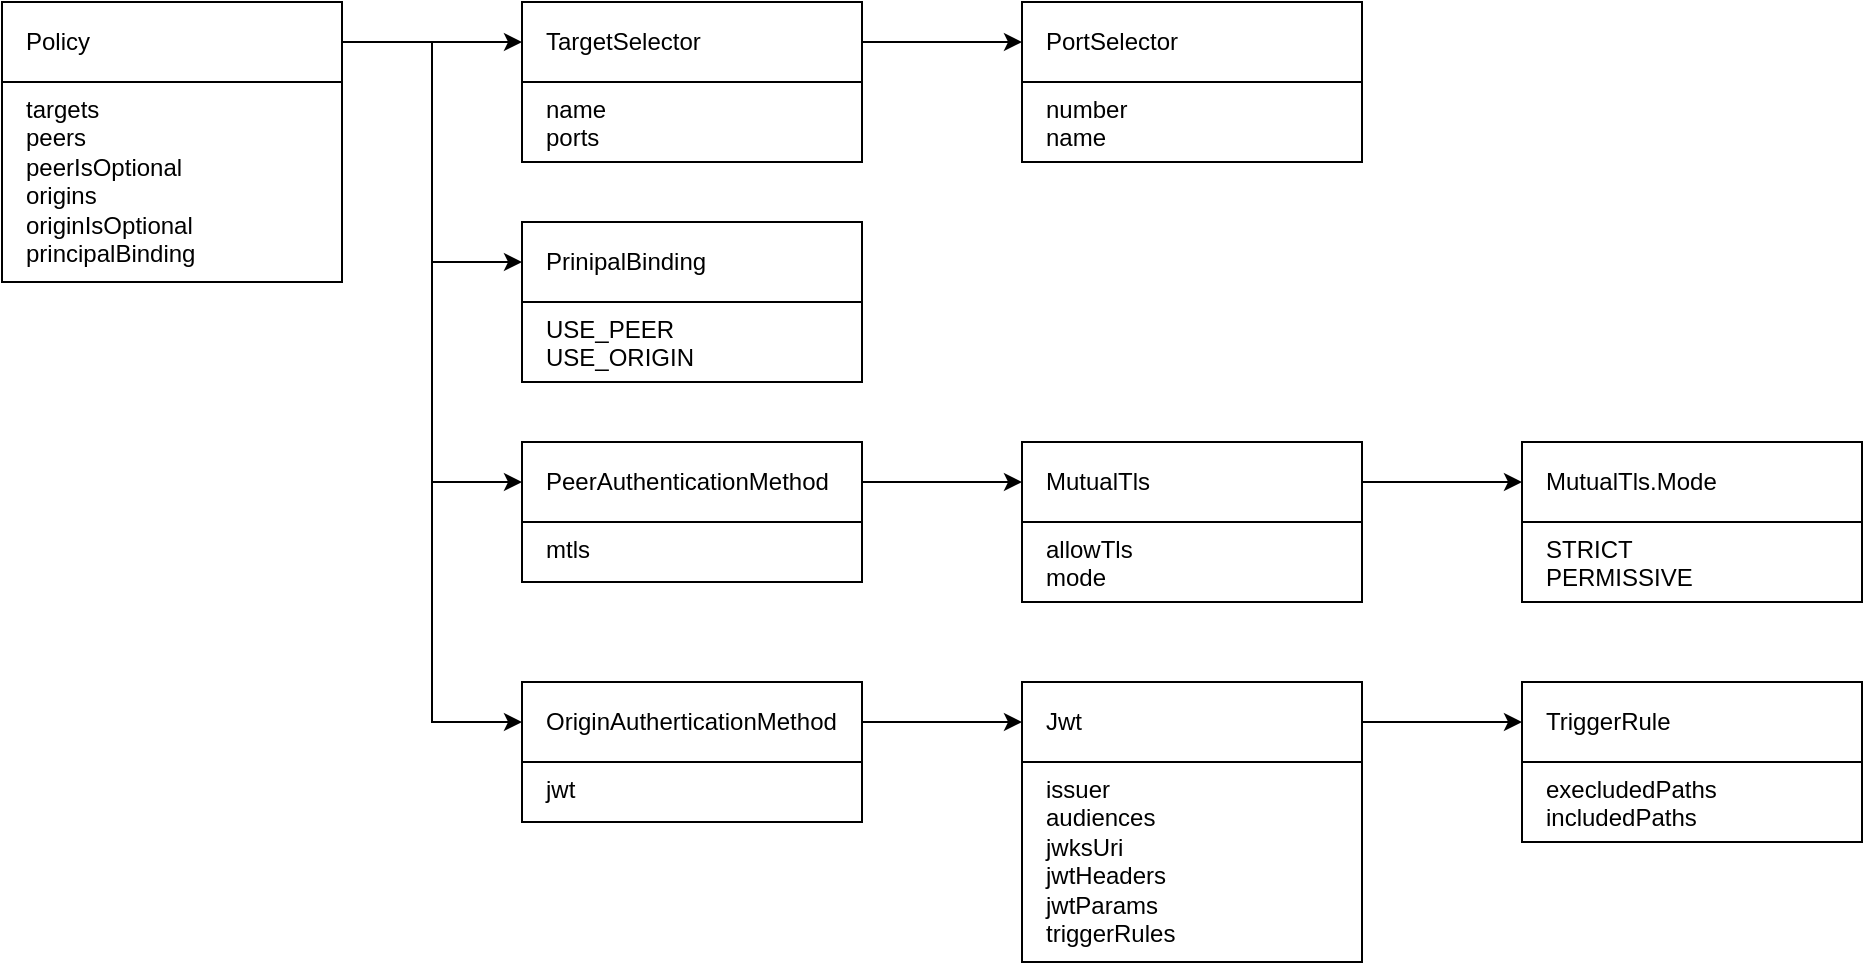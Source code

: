 <mxfile version="12.6.5" type="device"><diagram id="8MT-zA6qf3oMeMkfkJ2N" name="Page-1"><mxGraphModel dx="1024" dy="592" grid="1" gridSize="10" guides="1" tooltips="1" connect="1" arrows="1" fold="1" page="1" pageScale="1" pageWidth="2339" pageHeight="3300" math="0" shadow="0"><root><mxCell id="0"/><mxCell id="1" parent="0"/><mxCell id="DhbPjHJ6CPyT_Uq_jgEv-2" value="targets&lt;br&gt;peers&lt;br&gt;peerIsOptional&lt;br&gt;origins&lt;br&gt;originIsOptional&lt;br&gt;principalBinding" style="rounded=0;whiteSpace=wrap;html=1;spacingLeft=10;spacingTop=40;align=left;verticalAlign=top;" vertex="1" parent="1"><mxGeometry x="260" y="130" width="170" height="140" as="geometry"/></mxCell><mxCell id="DhbPjHJ6CPyT_Uq_jgEv-21" style="edgeStyle=orthogonalEdgeStyle;rounded=0;orthogonalLoop=1;jettySize=auto;html=1;entryX=0;entryY=0.5;entryDx=0;entryDy=0;" edge="1" parent="1" source="DhbPjHJ6CPyT_Uq_jgEv-1" target="DhbPjHJ6CPyT_Uq_jgEv-4"><mxGeometry relative="1" as="geometry"/></mxCell><mxCell id="DhbPjHJ6CPyT_Uq_jgEv-23" style="edgeStyle=orthogonalEdgeStyle;rounded=0;orthogonalLoop=1;jettySize=auto;html=1;entryX=0;entryY=0.5;entryDx=0;entryDy=0;" edge="1" parent="1" source="DhbPjHJ6CPyT_Uq_jgEv-1" target="DhbPjHJ6CPyT_Uq_jgEv-8"><mxGeometry relative="1" as="geometry"/></mxCell><mxCell id="DhbPjHJ6CPyT_Uq_jgEv-24" style="edgeStyle=orthogonalEdgeStyle;rounded=0;orthogonalLoop=1;jettySize=auto;html=1;entryX=0;entryY=0.5;entryDx=0;entryDy=0;" edge="1" parent="1" source="DhbPjHJ6CPyT_Uq_jgEv-1" target="DhbPjHJ6CPyT_Uq_jgEv-10"><mxGeometry relative="1" as="geometry"/></mxCell><mxCell id="DhbPjHJ6CPyT_Uq_jgEv-29" style="edgeStyle=orthogonalEdgeStyle;rounded=0;orthogonalLoop=1;jettySize=auto;html=1;entryX=0;entryY=0.5;entryDx=0;entryDy=0;" edge="1" parent="1" source="DhbPjHJ6CPyT_Uq_jgEv-1" target="DhbPjHJ6CPyT_Uq_jgEv-16"><mxGeometry relative="1" as="geometry"/></mxCell><mxCell id="DhbPjHJ6CPyT_Uq_jgEv-1" value="Policy" style="rounded=0;whiteSpace=wrap;html=1;align=left;spacingLeft=10;" vertex="1" parent="1"><mxGeometry x="260" y="130" width="170" height="40" as="geometry"/></mxCell><mxCell id="DhbPjHJ6CPyT_Uq_jgEv-3" value="name&lt;br&gt;ports" style="rounded=0;whiteSpace=wrap;html=1;spacingLeft=10;spacingTop=40;align=left;verticalAlign=top;" vertex="1" parent="1"><mxGeometry x="520" y="130" width="170" height="80" as="geometry"/></mxCell><mxCell id="DhbPjHJ6CPyT_Uq_jgEv-22" style="edgeStyle=orthogonalEdgeStyle;rounded=0;orthogonalLoop=1;jettySize=auto;html=1;" edge="1" parent="1" source="DhbPjHJ6CPyT_Uq_jgEv-4" target="DhbPjHJ6CPyT_Uq_jgEv-6"><mxGeometry relative="1" as="geometry"/></mxCell><mxCell id="DhbPjHJ6CPyT_Uq_jgEv-4" value="TargetSelector" style="rounded=0;whiteSpace=wrap;html=1;align=left;spacingLeft=10;" vertex="1" parent="1"><mxGeometry x="520" y="130" width="170" height="40" as="geometry"/></mxCell><mxCell id="DhbPjHJ6CPyT_Uq_jgEv-5" value="number&lt;br&gt;name" style="rounded=0;whiteSpace=wrap;html=1;spacingLeft=10;spacingTop=40;align=left;verticalAlign=top;" vertex="1" parent="1"><mxGeometry x="770" y="130" width="170" height="80" as="geometry"/></mxCell><mxCell id="DhbPjHJ6CPyT_Uq_jgEv-6" value="PortSelector" style="rounded=0;whiteSpace=wrap;html=1;align=left;spacingLeft=10;" vertex="1" parent="1"><mxGeometry x="770" y="130" width="170" height="40" as="geometry"/></mxCell><mxCell id="DhbPjHJ6CPyT_Uq_jgEv-7" value="USE_PEER&lt;br&gt;USE_ORIGIN" style="rounded=0;whiteSpace=wrap;html=1;spacingLeft=10;spacingTop=40;align=left;verticalAlign=top;" vertex="1" parent="1"><mxGeometry x="520" y="240" width="170" height="80" as="geometry"/></mxCell><mxCell id="DhbPjHJ6CPyT_Uq_jgEv-8" value="PrinipalBinding" style="rounded=0;whiteSpace=wrap;html=1;align=left;spacingLeft=10;" vertex="1" parent="1"><mxGeometry x="520" y="240" width="170" height="40" as="geometry"/></mxCell><mxCell id="DhbPjHJ6CPyT_Uq_jgEv-9" value="mtls" style="rounded=0;whiteSpace=wrap;html=1;spacingLeft=10;spacingTop=40;align=left;verticalAlign=top;" vertex="1" parent="1"><mxGeometry x="520" y="350" width="170" height="70" as="geometry"/></mxCell><mxCell id="DhbPjHJ6CPyT_Uq_jgEv-25" style="edgeStyle=orthogonalEdgeStyle;rounded=0;orthogonalLoop=1;jettySize=auto;html=1;" edge="1" parent="1" source="DhbPjHJ6CPyT_Uq_jgEv-10" target="DhbPjHJ6CPyT_Uq_jgEv-12"><mxGeometry relative="1" as="geometry"/></mxCell><mxCell id="DhbPjHJ6CPyT_Uq_jgEv-10" value="PeerAuthenticationMethod" style="rounded=0;whiteSpace=wrap;html=1;align=left;spacingLeft=10;" vertex="1" parent="1"><mxGeometry x="520" y="350" width="170" height="40" as="geometry"/></mxCell><mxCell id="DhbPjHJ6CPyT_Uq_jgEv-11" value="allowTls&lt;br&gt;mode" style="rounded=0;whiteSpace=wrap;html=1;spacingLeft=10;spacingTop=40;align=left;verticalAlign=top;" vertex="1" parent="1"><mxGeometry x="770" y="350" width="170" height="80" as="geometry"/></mxCell><mxCell id="DhbPjHJ6CPyT_Uq_jgEv-26" style="edgeStyle=orthogonalEdgeStyle;rounded=0;orthogonalLoop=1;jettySize=auto;html=1;entryX=0;entryY=0.5;entryDx=0;entryDy=0;" edge="1" parent="1" source="DhbPjHJ6CPyT_Uq_jgEv-12" target="DhbPjHJ6CPyT_Uq_jgEv-14"><mxGeometry relative="1" as="geometry"/></mxCell><mxCell id="DhbPjHJ6CPyT_Uq_jgEv-12" value="MutualTls" style="rounded=0;whiteSpace=wrap;html=1;align=left;spacingLeft=10;" vertex="1" parent="1"><mxGeometry x="770" y="350" width="170" height="40" as="geometry"/></mxCell><mxCell id="DhbPjHJ6CPyT_Uq_jgEv-13" value="STRICT&lt;br&gt;PERMISSIVE" style="rounded=0;whiteSpace=wrap;html=1;spacingLeft=10;spacingTop=40;align=left;verticalAlign=top;" vertex="1" parent="1"><mxGeometry x="1020" y="350" width="170" height="80" as="geometry"/></mxCell><mxCell id="DhbPjHJ6CPyT_Uq_jgEv-14" value="MutualTls.Mode" style="rounded=0;whiteSpace=wrap;html=1;align=left;spacingLeft=10;" vertex="1" parent="1"><mxGeometry x="1020" y="350" width="170" height="40" as="geometry"/></mxCell><mxCell id="DhbPjHJ6CPyT_Uq_jgEv-15" value="jwt" style="rounded=0;whiteSpace=wrap;html=1;spacingLeft=10;spacingTop=40;align=left;verticalAlign=top;" vertex="1" parent="1"><mxGeometry x="520" y="470" width="170" height="70" as="geometry"/></mxCell><mxCell id="DhbPjHJ6CPyT_Uq_jgEv-28" style="edgeStyle=orthogonalEdgeStyle;rounded=0;orthogonalLoop=1;jettySize=auto;html=1;entryX=0;entryY=0.5;entryDx=0;entryDy=0;" edge="1" parent="1" source="DhbPjHJ6CPyT_Uq_jgEv-16" target="DhbPjHJ6CPyT_Uq_jgEv-18"><mxGeometry relative="1" as="geometry"/></mxCell><mxCell id="DhbPjHJ6CPyT_Uq_jgEv-16" value="OriginAutherticationMethod" style="rounded=0;whiteSpace=wrap;html=1;align=left;spacingLeft=10;" vertex="1" parent="1"><mxGeometry x="520" y="470" width="170" height="40" as="geometry"/></mxCell><mxCell id="DhbPjHJ6CPyT_Uq_jgEv-17" value="issuer&lt;br&gt;audiences&lt;br&gt;jwksUri&lt;br&gt;jwtHeaders&lt;br&gt;jwtParams&lt;br&gt;triggerRules" style="rounded=0;whiteSpace=wrap;html=1;spacingLeft=10;spacingTop=40;align=left;verticalAlign=top;" vertex="1" parent="1"><mxGeometry x="770" y="470" width="170" height="140" as="geometry"/></mxCell><mxCell id="DhbPjHJ6CPyT_Uq_jgEv-27" style="edgeStyle=orthogonalEdgeStyle;rounded=0;orthogonalLoop=1;jettySize=auto;html=1;entryX=0;entryY=0.5;entryDx=0;entryDy=0;" edge="1" parent="1" source="DhbPjHJ6CPyT_Uq_jgEv-18" target="DhbPjHJ6CPyT_Uq_jgEv-20"><mxGeometry relative="1" as="geometry"/></mxCell><mxCell id="DhbPjHJ6CPyT_Uq_jgEv-18" value="Jwt" style="rounded=0;whiteSpace=wrap;html=1;align=left;spacingLeft=10;" vertex="1" parent="1"><mxGeometry x="770" y="470" width="170" height="40" as="geometry"/></mxCell><mxCell id="DhbPjHJ6CPyT_Uq_jgEv-19" value="execludedPaths&lt;br&gt;includedPaths" style="rounded=0;whiteSpace=wrap;html=1;spacingLeft=10;spacingTop=40;align=left;verticalAlign=top;" vertex="1" parent="1"><mxGeometry x="1020" y="470" width="170" height="80" as="geometry"/></mxCell><mxCell id="DhbPjHJ6CPyT_Uq_jgEv-20" value="TriggerRule" style="rounded=0;whiteSpace=wrap;html=1;align=left;spacingLeft=10;" vertex="1" parent="1"><mxGeometry x="1020" y="470" width="170" height="40" as="geometry"/></mxCell></root></mxGraphModel></diagram></mxfile>